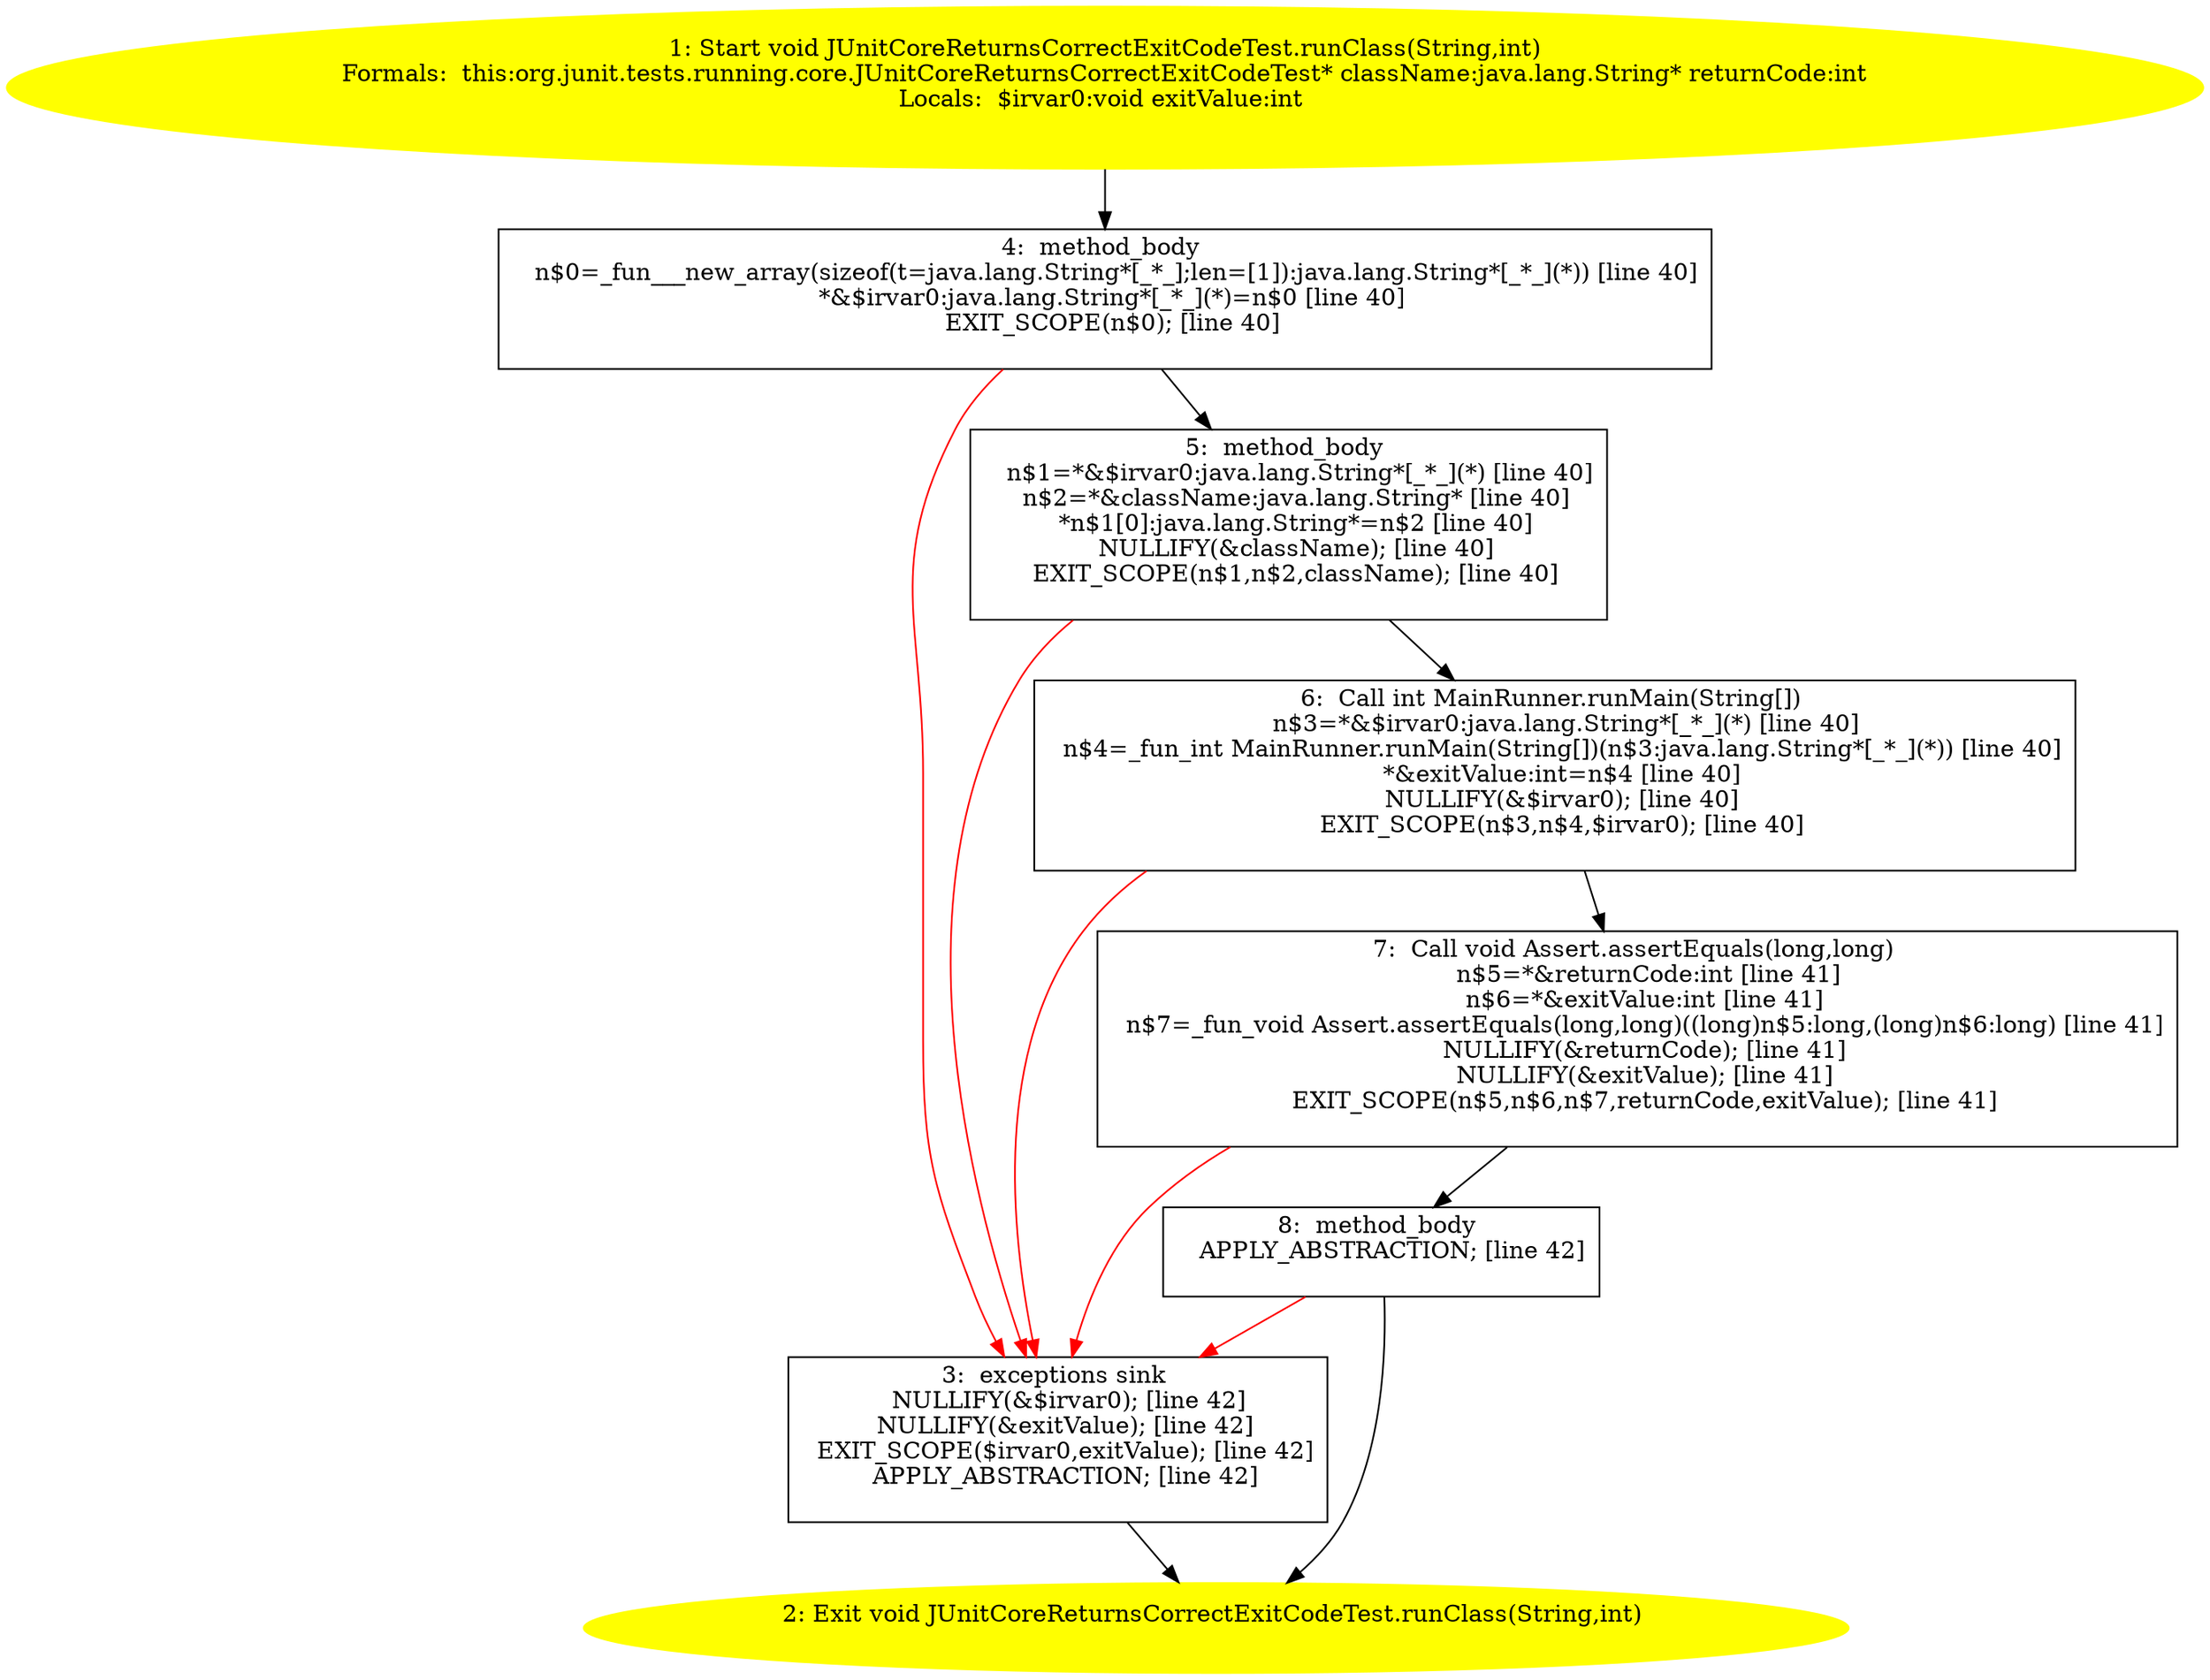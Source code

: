 /* @generated */
digraph cfg {
"org.junit.tests.running.core.JUnitCoreReturnsCorrectExitCodeTest.runClass(java.lang.String,int):void.a1fb688d911aac1fe8ad0245d8ae445f_1" [label="1: Start void JUnitCoreReturnsCorrectExitCodeTest.runClass(String,int)\nFormals:  this:org.junit.tests.running.core.JUnitCoreReturnsCorrectExitCodeTest* className:java.lang.String* returnCode:int\nLocals:  $irvar0:void exitValue:int \n  " color=yellow style=filled]
	

	 "org.junit.tests.running.core.JUnitCoreReturnsCorrectExitCodeTest.runClass(java.lang.String,int):void.a1fb688d911aac1fe8ad0245d8ae445f_1" -> "org.junit.tests.running.core.JUnitCoreReturnsCorrectExitCodeTest.runClass(java.lang.String,int):void.a1fb688d911aac1fe8ad0245d8ae445f_4" ;
"org.junit.tests.running.core.JUnitCoreReturnsCorrectExitCodeTest.runClass(java.lang.String,int):void.a1fb688d911aac1fe8ad0245d8ae445f_2" [label="2: Exit void JUnitCoreReturnsCorrectExitCodeTest.runClass(String,int) \n  " color=yellow style=filled]
	

"org.junit.tests.running.core.JUnitCoreReturnsCorrectExitCodeTest.runClass(java.lang.String,int):void.a1fb688d911aac1fe8ad0245d8ae445f_3" [label="3:  exceptions sink \n   NULLIFY(&$irvar0); [line 42]\n  NULLIFY(&exitValue); [line 42]\n  EXIT_SCOPE($irvar0,exitValue); [line 42]\n  APPLY_ABSTRACTION; [line 42]\n " shape="box"]
	

	 "org.junit.tests.running.core.JUnitCoreReturnsCorrectExitCodeTest.runClass(java.lang.String,int):void.a1fb688d911aac1fe8ad0245d8ae445f_3" -> "org.junit.tests.running.core.JUnitCoreReturnsCorrectExitCodeTest.runClass(java.lang.String,int):void.a1fb688d911aac1fe8ad0245d8ae445f_2" ;
"org.junit.tests.running.core.JUnitCoreReturnsCorrectExitCodeTest.runClass(java.lang.String,int):void.a1fb688d911aac1fe8ad0245d8ae445f_4" [label="4:  method_body \n   n$0=_fun___new_array(sizeof(t=java.lang.String*[_*_];len=[1]):java.lang.String*[_*_](*)) [line 40]\n  *&$irvar0:java.lang.String*[_*_](*)=n$0 [line 40]\n  EXIT_SCOPE(n$0); [line 40]\n " shape="box"]
	

	 "org.junit.tests.running.core.JUnitCoreReturnsCorrectExitCodeTest.runClass(java.lang.String,int):void.a1fb688d911aac1fe8ad0245d8ae445f_4" -> "org.junit.tests.running.core.JUnitCoreReturnsCorrectExitCodeTest.runClass(java.lang.String,int):void.a1fb688d911aac1fe8ad0245d8ae445f_5" ;
	 "org.junit.tests.running.core.JUnitCoreReturnsCorrectExitCodeTest.runClass(java.lang.String,int):void.a1fb688d911aac1fe8ad0245d8ae445f_4" -> "org.junit.tests.running.core.JUnitCoreReturnsCorrectExitCodeTest.runClass(java.lang.String,int):void.a1fb688d911aac1fe8ad0245d8ae445f_3" [color="red" ];
"org.junit.tests.running.core.JUnitCoreReturnsCorrectExitCodeTest.runClass(java.lang.String,int):void.a1fb688d911aac1fe8ad0245d8ae445f_5" [label="5:  method_body \n   n$1=*&$irvar0:java.lang.String*[_*_](*) [line 40]\n  n$2=*&className:java.lang.String* [line 40]\n  *n$1[0]:java.lang.String*=n$2 [line 40]\n  NULLIFY(&className); [line 40]\n  EXIT_SCOPE(n$1,n$2,className); [line 40]\n " shape="box"]
	

	 "org.junit.tests.running.core.JUnitCoreReturnsCorrectExitCodeTest.runClass(java.lang.String,int):void.a1fb688d911aac1fe8ad0245d8ae445f_5" -> "org.junit.tests.running.core.JUnitCoreReturnsCorrectExitCodeTest.runClass(java.lang.String,int):void.a1fb688d911aac1fe8ad0245d8ae445f_6" ;
	 "org.junit.tests.running.core.JUnitCoreReturnsCorrectExitCodeTest.runClass(java.lang.String,int):void.a1fb688d911aac1fe8ad0245d8ae445f_5" -> "org.junit.tests.running.core.JUnitCoreReturnsCorrectExitCodeTest.runClass(java.lang.String,int):void.a1fb688d911aac1fe8ad0245d8ae445f_3" [color="red" ];
"org.junit.tests.running.core.JUnitCoreReturnsCorrectExitCodeTest.runClass(java.lang.String,int):void.a1fb688d911aac1fe8ad0245d8ae445f_6" [label="6:  Call int MainRunner.runMain(String[]) \n   n$3=*&$irvar0:java.lang.String*[_*_](*) [line 40]\n  n$4=_fun_int MainRunner.runMain(String[])(n$3:java.lang.String*[_*_](*)) [line 40]\n  *&exitValue:int=n$4 [line 40]\n  NULLIFY(&$irvar0); [line 40]\n  EXIT_SCOPE(n$3,n$4,$irvar0); [line 40]\n " shape="box"]
	

	 "org.junit.tests.running.core.JUnitCoreReturnsCorrectExitCodeTest.runClass(java.lang.String,int):void.a1fb688d911aac1fe8ad0245d8ae445f_6" -> "org.junit.tests.running.core.JUnitCoreReturnsCorrectExitCodeTest.runClass(java.lang.String,int):void.a1fb688d911aac1fe8ad0245d8ae445f_7" ;
	 "org.junit.tests.running.core.JUnitCoreReturnsCorrectExitCodeTest.runClass(java.lang.String,int):void.a1fb688d911aac1fe8ad0245d8ae445f_6" -> "org.junit.tests.running.core.JUnitCoreReturnsCorrectExitCodeTest.runClass(java.lang.String,int):void.a1fb688d911aac1fe8ad0245d8ae445f_3" [color="red" ];
"org.junit.tests.running.core.JUnitCoreReturnsCorrectExitCodeTest.runClass(java.lang.String,int):void.a1fb688d911aac1fe8ad0245d8ae445f_7" [label="7:  Call void Assert.assertEquals(long,long) \n   n$5=*&returnCode:int [line 41]\n  n$6=*&exitValue:int [line 41]\n  n$7=_fun_void Assert.assertEquals(long,long)((long)n$5:long,(long)n$6:long) [line 41]\n  NULLIFY(&returnCode); [line 41]\n  NULLIFY(&exitValue); [line 41]\n  EXIT_SCOPE(n$5,n$6,n$7,returnCode,exitValue); [line 41]\n " shape="box"]
	

	 "org.junit.tests.running.core.JUnitCoreReturnsCorrectExitCodeTest.runClass(java.lang.String,int):void.a1fb688d911aac1fe8ad0245d8ae445f_7" -> "org.junit.tests.running.core.JUnitCoreReturnsCorrectExitCodeTest.runClass(java.lang.String,int):void.a1fb688d911aac1fe8ad0245d8ae445f_8" ;
	 "org.junit.tests.running.core.JUnitCoreReturnsCorrectExitCodeTest.runClass(java.lang.String,int):void.a1fb688d911aac1fe8ad0245d8ae445f_7" -> "org.junit.tests.running.core.JUnitCoreReturnsCorrectExitCodeTest.runClass(java.lang.String,int):void.a1fb688d911aac1fe8ad0245d8ae445f_3" [color="red" ];
"org.junit.tests.running.core.JUnitCoreReturnsCorrectExitCodeTest.runClass(java.lang.String,int):void.a1fb688d911aac1fe8ad0245d8ae445f_8" [label="8:  method_body \n   APPLY_ABSTRACTION; [line 42]\n " shape="box"]
	

	 "org.junit.tests.running.core.JUnitCoreReturnsCorrectExitCodeTest.runClass(java.lang.String,int):void.a1fb688d911aac1fe8ad0245d8ae445f_8" -> "org.junit.tests.running.core.JUnitCoreReturnsCorrectExitCodeTest.runClass(java.lang.String,int):void.a1fb688d911aac1fe8ad0245d8ae445f_2" ;
	 "org.junit.tests.running.core.JUnitCoreReturnsCorrectExitCodeTest.runClass(java.lang.String,int):void.a1fb688d911aac1fe8ad0245d8ae445f_8" -> "org.junit.tests.running.core.JUnitCoreReturnsCorrectExitCodeTest.runClass(java.lang.String,int):void.a1fb688d911aac1fe8ad0245d8ae445f_3" [color="red" ];
}
